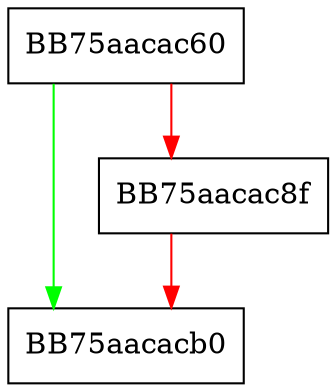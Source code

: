 digraph Init {
  node [shape="box"];
  graph [splines=ortho];
  BB75aacac60 -> BB75aacacb0 [color="green"];
  BB75aacac60 -> BB75aacac8f [color="red"];
  BB75aacac8f -> BB75aacacb0 [color="red"];
}